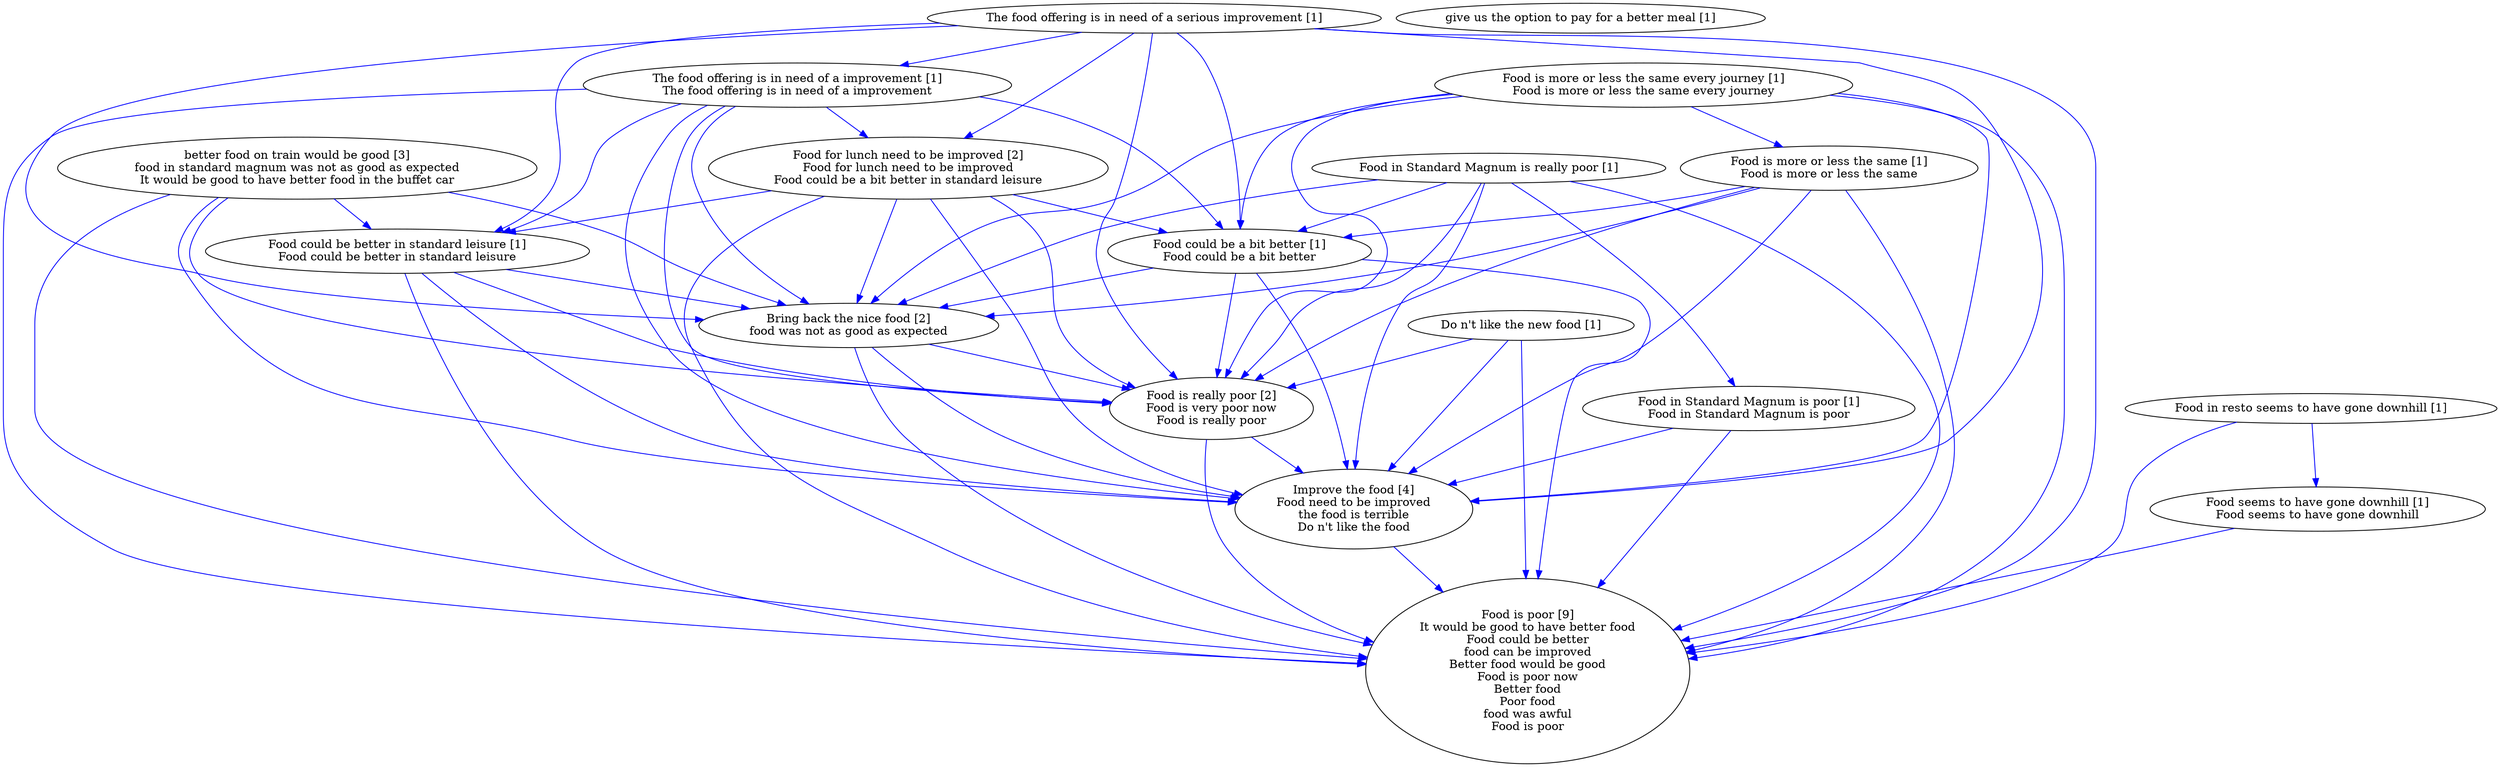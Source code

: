 digraph collapsedGraph {
"Improve the food [4]\nFood need to be improved\nthe food is terrible\nDo n't like the food""Food is really poor [2]\nFood is very poor now\nFood is really poor""Food for lunch need to be improved [2]\nFood for lunch need to be improved\nFood could be a bit better in standard leisure""Bring back the nice food [2]\nfood was not as good as expected""better food on train would be good [3]\nfood in standard magnum was not as good as expected\nIt would be good to have better food in the buffet car""Food is poor [9]\nIt would be good to have better food\nFood could be better\nfood can be improved\nBetter food would be good\nFood is poor now\nBetter food\nPoor food\nfood was awful\nFood is poor""Do n't like the new food [1]""Food could be better in standard leisure [1]\nFood could be better in standard leisure""Food could be a bit better [1]\nFood could be a bit better""Food in Standard Magnum is really poor [1]""Food in Standard Magnum is poor [1]\nFood in Standard Magnum is poor""Food in resto seems to have gone downhill [1]""Food seems to have gone downhill [1]\nFood seems to have gone downhill""Food is more or less the same every journey [1]\nFood is more or less the same every journey""Food is more or less the same [1]\nFood is more or less the same""The food offering is in need of a serious improvement [1]""The food offering is in need of a improvement [1]\nThe food offering is in need of a improvement""give us the option to pay for a better meal [1]""Food for lunch need to be improved [2]\nFood for lunch need to be improved\nFood could be a bit better in standard leisure" -> "Food is really poor [2]\nFood is very poor now\nFood is really poor" [color=blue]
"Bring back the nice food [2]\nfood was not as good as expected" -> "Improve the food [4]\nFood need to be improved\nthe food is terrible\nDo n't like the food" [color=blue]
"better food on train would be good [3]\nfood in standard magnum was not as good as expected\nIt would be good to have better food in the buffet car" -> "Food is poor [9]\nIt would be good to have better food\nFood could be better\nfood can be improved\nBetter food would be good\nFood is poor now\nBetter food\nPoor food\nfood was awful\nFood is poor" [color=blue]
"Food for lunch need to be improved [2]\nFood for lunch need to be improved\nFood could be a bit better in standard leisure" -> "Food is poor [9]\nIt would be good to have better food\nFood could be better\nfood can be improved\nBetter food would be good\nFood is poor now\nBetter food\nPoor food\nfood was awful\nFood is poor" [color=blue]
"The food offering is in need of a serious improvement [1]" -> "Improve the food [4]\nFood need to be improved\nthe food is terrible\nDo n't like the food" [color=blue]
"The food offering is in need of a serious improvement [1]" -> "Bring back the nice food [2]\nfood was not as good as expected" [color=blue]
"The food offering is in need of a improvement [1]\nThe food offering is in need of a improvement" -> "Improve the food [4]\nFood need to be improved\nthe food is terrible\nDo n't like the food" [color=blue]
"The food offering is in need of a improvement [1]\nThe food offering is in need of a improvement" -> "Bring back the nice food [2]\nfood was not as good as expected" [color=blue]
"better food on train would be good [3]\nfood in standard magnum was not as good as expected\nIt would be good to have better food in the buffet car" -> "Bring back the nice food [2]\nfood was not as good as expected" [color=blue]
"better food on train would be good [3]\nfood in standard magnum was not as good as expected\nIt would be good to have better food in the buffet car" -> "Improve the food [4]\nFood need to be improved\nthe food is terrible\nDo n't like the food" [color=blue]
"better food on train would be good [3]\nfood in standard magnum was not as good as expected\nIt would be good to have better food in the buffet car" -> "Food is really poor [2]\nFood is very poor now\nFood is really poor" [color=blue]
"Improve the food [4]\nFood need to be improved\nthe food is terrible\nDo n't like the food" -> "Food is poor [9]\nIt would be good to have better food\nFood could be better\nfood can be improved\nBetter food would be good\nFood is poor now\nBetter food\nPoor food\nfood was awful\nFood is poor" [color=blue]
"Food is more or less the same every journey [1]\nFood is more or less the same every journey" -> "Food is really poor [2]\nFood is very poor now\nFood is really poor" [color=blue]
"Food is really poor [2]\nFood is very poor now\nFood is really poor" -> "Food is poor [9]\nIt would be good to have better food\nFood could be better\nfood can be improved\nBetter food would be good\nFood is poor now\nBetter food\nPoor food\nfood was awful\nFood is poor" [color=blue]
"Food is more or less the same [1]\nFood is more or less the same" -> "Food is really poor [2]\nFood is very poor now\nFood is really poor" [color=blue]
"Food is more or less the same [1]\nFood is more or less the same" -> "Improve the food [4]\nFood need to be improved\nthe food is terrible\nDo n't like the food" [color=blue]
"Food is more or less the same [1]\nFood is more or less the same" -> "Bring back the nice food [2]\nfood was not as good as expected" [color=blue]
"Food for lunch need to be improved [2]\nFood for lunch need to be improved\nFood could be a bit better in standard leisure" -> "Bring back the nice food [2]\nfood was not as good as expected" [color=blue]
"Food for lunch need to be improved [2]\nFood for lunch need to be improved\nFood could be a bit better in standard leisure" -> "Improve the food [4]\nFood need to be improved\nthe food is terrible\nDo n't like the food" [color=blue]
"Food is really poor [2]\nFood is very poor now\nFood is really poor" -> "Improve the food [4]\nFood need to be improved\nthe food is terrible\nDo n't like the food" [color=blue]
"Food is more or less the same [1]\nFood is more or less the same" -> "Food is poor [9]\nIt would be good to have better food\nFood could be better\nfood can be improved\nBetter food would be good\nFood is poor now\nBetter food\nPoor food\nfood was awful\nFood is poor" [color=blue]
"Food is more or less the same [1]\nFood is more or less the same" -> "Food could be a bit better [1]\nFood could be a bit better" [color=blue]
"Food could be a bit better [1]\nFood could be a bit better" -> "Food is really poor [2]\nFood is very poor now\nFood is really poor" [color=blue]
"better food on train would be good [3]\nfood in standard magnum was not as good as expected\nIt would be good to have better food in the buffet car" -> "Food could be better in standard leisure [1]\nFood could be better in standard leisure" [color=blue]
"Food in resto seems to have gone downhill [1]" -> "Food is poor [9]\nIt would be good to have better food\nFood could be better\nfood can be improved\nBetter food would be good\nFood is poor now\nBetter food\nPoor food\nfood was awful\nFood is poor" [color=blue]
"Food could be better in standard leisure [1]\nFood could be better in standard leisure" -> "Food is poor [9]\nIt would be good to have better food\nFood could be better\nfood can be improved\nBetter food would be good\nFood is poor now\nBetter food\nPoor food\nfood was awful\nFood is poor" [color=blue]
"Food could be better in standard leisure [1]\nFood could be better in standard leisure" -> "Bring back the nice food [2]\nfood was not as good as expected" [color=blue]
"Food could be better in standard leisure [1]\nFood could be better in standard leisure" -> "Improve the food [4]\nFood need to be improved\nthe food is terrible\nDo n't like the food" [color=blue]
"Food could be better in standard leisure [1]\nFood could be better in standard leisure" -> "Food is really poor [2]\nFood is very poor now\nFood is really poor" [color=blue]
"The food offering is in need of a serious improvement [1]" -> "Food is really poor [2]\nFood is very poor now\nFood is really poor" [color=blue]
"Bring back the nice food [2]\nfood was not as good as expected" -> "Food is poor [9]\nIt would be good to have better food\nFood could be better\nfood can be improved\nBetter food would be good\nFood is poor now\nBetter food\nPoor food\nfood was awful\nFood is poor" [color=blue]
"The food offering is in need of a improvement [1]\nThe food offering is in need of a improvement" -> "Food is poor [9]\nIt would be good to have better food\nFood could be better\nfood can be improved\nBetter food would be good\nFood is poor now\nBetter food\nPoor food\nfood was awful\nFood is poor" [color=blue]
"The food offering is in need of a improvement [1]\nThe food offering is in need of a improvement" -> "Food could be better in standard leisure [1]\nFood could be better in standard leisure" [color=blue]
"The food offering is in need of a improvement [1]\nThe food offering is in need of a improvement" -> "Food for lunch need to be improved [2]\nFood for lunch need to be improved\nFood could be a bit better in standard leisure" [color=blue]
"Food in Standard Magnum is poor [1]\nFood in Standard Magnum is poor" -> "Food is poor [9]\nIt would be good to have better food\nFood could be better\nfood can be improved\nBetter food would be good\nFood is poor now\nBetter food\nPoor food\nfood was awful\nFood is poor" [color=blue]
"Food in Standard Magnum is poor [1]\nFood in Standard Magnum is poor" -> "Improve the food [4]\nFood need to be improved\nthe food is terrible\nDo n't like the food" [color=blue]
"The food offering is in need of a improvement [1]\nThe food offering is in need of a improvement" -> "Food is really poor [2]\nFood is very poor now\nFood is really poor" [color=blue]
"Food could be a bit better [1]\nFood could be a bit better" -> "Food is poor [9]\nIt would be good to have better food\nFood could be better\nfood can be improved\nBetter food would be good\nFood is poor now\nBetter food\nPoor food\nfood was awful\nFood is poor" [color=blue]
"Do n't like the new food [1]" -> "Food is poor [9]\nIt would be good to have better food\nFood could be better\nfood can be improved\nBetter food would be good\nFood is poor now\nBetter food\nPoor food\nfood was awful\nFood is poor" [color=blue]
"Food in Standard Magnum is really poor [1]" -> "Food is poor [9]\nIt would be good to have better food\nFood could be better\nfood can be improved\nBetter food would be good\nFood is poor now\nBetter food\nPoor food\nfood was awful\nFood is poor" [color=blue]
"Food in Standard Magnum is really poor [1]" -> "Food is really poor [2]\nFood is very poor now\nFood is really poor" [color=blue]
"Food is more or less the same every journey [1]\nFood is more or less the same every journey" -> "Food is poor [9]\nIt would be good to have better food\nFood could be better\nfood can be improved\nBetter food would be good\nFood is poor now\nBetter food\nPoor food\nfood was awful\nFood is poor" [color=blue]
"Food is more or less the same every journey [1]\nFood is more or less the same every journey" -> "Improve the food [4]\nFood need to be improved\nthe food is terrible\nDo n't like the food" [color=blue]
"Food is more or less the same every journey [1]\nFood is more or less the same every journey" -> "Bring back the nice food [2]\nfood was not as good as expected" [color=blue]
"Food is more or less the same every journey [1]\nFood is more or less the same every journey" -> "Food could be a bit better [1]\nFood could be a bit better" [color=blue]
"Food for lunch need to be improved [2]\nFood for lunch need to be improved\nFood could be a bit better in standard leisure" -> "Food could be better in standard leisure [1]\nFood could be better in standard leisure" [color=blue]
"Food seems to have gone downhill [1]\nFood seems to have gone downhill" -> "Food is poor [9]\nIt would be good to have better food\nFood could be better\nfood can be improved\nBetter food would be good\nFood is poor now\nBetter food\nPoor food\nfood was awful\nFood is poor" [color=blue]
"The food offering is in need of a serious improvement [1]" -> "Food could be better in standard leisure [1]\nFood could be better in standard leisure" [color=blue]
"The food offering is in need of a serious improvement [1]" -> "Food is poor [9]\nIt would be good to have better food\nFood could be better\nfood can be improved\nBetter food would be good\nFood is poor now\nBetter food\nPoor food\nfood was awful\nFood is poor" [color=blue]
"Bring back the nice food [2]\nfood was not as good as expected" -> "Food is really poor [2]\nFood is very poor now\nFood is really poor" [color=blue]
"The food offering is in need of a serious improvement [1]" -> "Food for lunch need to be improved [2]\nFood for lunch need to be improved\nFood could be a bit better in standard leisure" [color=blue]
"Do n't like the new food [1]" -> "Improve the food [4]\nFood need to be improved\nthe food is terrible\nDo n't like the food" [color=blue]
"Food in Standard Magnum is really poor [1]" -> "Bring back the nice food [2]\nfood was not as good as expected" [color=blue]
"Do n't like the new food [1]" -> "Food is really poor [2]\nFood is very poor now\nFood is really poor" [color=blue]
"Food could be a bit better [1]\nFood could be a bit better" -> "Bring back the nice food [2]\nfood was not as good as expected" [color=blue]
"Food could be a bit better [1]\nFood could be a bit better" -> "Improve the food [4]\nFood need to be improved\nthe food is terrible\nDo n't like the food" [color=blue]
"Food in Standard Magnum is really poor [1]" -> "Improve the food [4]\nFood need to be improved\nthe food is terrible\nDo n't like the food" [color=blue]
"Food in Standard Magnum is really poor [1]" -> "Food could be a bit better [1]\nFood could be a bit better" [color=blue]
"Food in Standard Magnum is really poor [1]" -> "Food in Standard Magnum is poor [1]\nFood in Standard Magnum is poor" [color=blue]
"Food in resto seems to have gone downhill [1]" -> "Food seems to have gone downhill [1]\nFood seems to have gone downhill" [color=blue]
"Food is more or less the same every journey [1]\nFood is more or less the same every journey" -> "Food is more or less the same [1]\nFood is more or less the same" [color=blue]
"The food offering is in need of a serious improvement [1]" -> "The food offering is in need of a improvement [1]\nThe food offering is in need of a improvement" [color=blue]
"Food for lunch need to be improved [2]\nFood for lunch need to be improved\nFood could be a bit better in standard leisure" -> "Food could be a bit better [1]\nFood could be a bit better" [color=blue]
"The food offering is in need of a serious improvement [1]" -> "Food could be a bit better [1]\nFood could be a bit better" [color=blue]
"The food offering is in need of a improvement [1]\nThe food offering is in need of a improvement" -> "Food could be a bit better [1]\nFood could be a bit better" [color=blue]
}